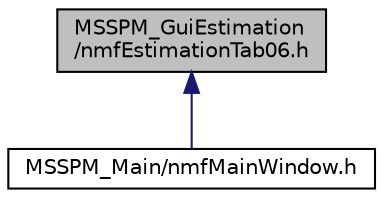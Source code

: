 digraph "MSSPM_GuiEstimation/nmfEstimationTab06.h"
{
 // LATEX_PDF_SIZE
  edge [fontname="Helvetica",fontsize="10",labelfontname="Helvetica",labelfontsize="10"];
  node [fontname="Helvetica",fontsize="10",shape=record];
  Node1 [label="MSSPM_GuiEstimation\l/nmfEstimationTab06.h",height=0.2,width=0.4,color="black", fillcolor="grey75", style="filled", fontcolor="black",tooltip="GUI definition for the nmfEstimation_Tab6 Estimation Run class."];
  Node1 -> Node2 [dir="back",color="midnightblue",fontsize="10",style="solid",fontname="Helvetica"];
  Node2 [label="MSSPM_Main/nmfMainWindow.h",height=0.2,width=0.4,color="black", fillcolor="white", style="filled",URL="$nmf_main_window_8h.html",tooltip="GUI definition for the main nmfMainWindow MSSPM Application class."];
}
